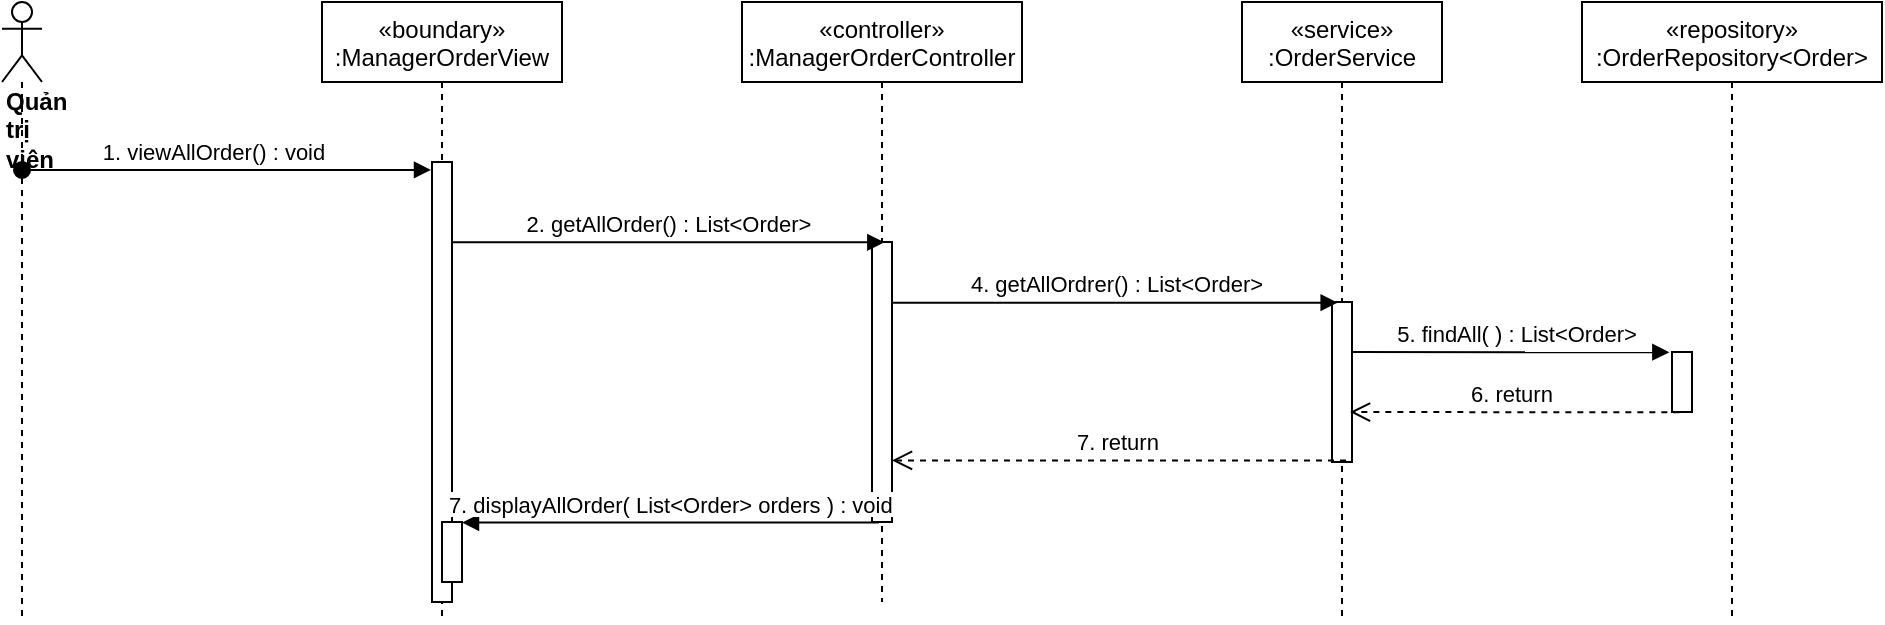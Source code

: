 <mxfile version="14.6.13" type="device"><diagram id="kgpKYQtTHZ0yAKxKKP6v" name="Page-1"><mxGraphModel dx="1108" dy="425" grid="1" gridSize="10" guides="1" tooltips="1" connect="1" arrows="1" fold="1" page="1" pageScale="1" pageWidth="850" pageHeight="1100" math="0" shadow="0"><root><mxCell id="0"/><mxCell id="1" parent="0"/><mxCell id="O-hqUbzQfyN6lvCl0_cx-1" value="«boundary»&#10;:ManagerOrderView" style="shape=umlLifeline;perimeter=lifelinePerimeter;container=1;collapsible=0;recursiveResize=0;rounded=0;shadow=0;strokeWidth=1;" parent="1" vertex="1"><mxGeometry x="260" y="80" width="120" height="310" as="geometry"/></mxCell><mxCell id="O-hqUbzQfyN6lvCl0_cx-2" value="" style="points=[];perimeter=orthogonalPerimeter;rounded=0;shadow=0;strokeWidth=1;" parent="O-hqUbzQfyN6lvCl0_cx-1" vertex="1"><mxGeometry x="55" y="80" width="10" height="220" as="geometry"/></mxCell><mxCell id="O-hqUbzQfyN6lvCl0_cx-3" value="" style="html=1;points=[];perimeter=orthogonalPerimeter;" parent="O-hqUbzQfyN6lvCl0_cx-1" vertex="1"><mxGeometry x="60" y="260" width="10" height="30" as="geometry"/></mxCell><mxCell id="O-hqUbzQfyN6lvCl0_cx-4" value="«controller»&#10;:ManagerOrderController" style="shape=umlLifeline;perimeter=lifelinePerimeter;container=1;collapsible=0;recursiveResize=0;rounded=0;shadow=0;strokeWidth=1;" parent="1" vertex="1"><mxGeometry x="470" y="80" width="140" height="300" as="geometry"/></mxCell><mxCell id="O-hqUbzQfyN6lvCl0_cx-5" value="" style="points=[];perimeter=orthogonalPerimeter;rounded=0;shadow=0;strokeWidth=1;" parent="O-hqUbzQfyN6lvCl0_cx-4" vertex="1"><mxGeometry x="65" y="120" width="10" height="140" as="geometry"/></mxCell><mxCell id="O-hqUbzQfyN6lvCl0_cx-6" value="&lt;div&gt;&lt;b&gt;Quản trị viên&lt;/b&gt;&lt;/div&gt;" style="shape=umlLifeline;participant=umlActor;perimeter=lifelinePerimeter;whiteSpace=wrap;html=1;container=1;collapsible=0;recursiveResize=0;verticalAlign=top;spacingTop=36;outlineConnect=0;align=left;" parent="1" vertex="1"><mxGeometry x="100" y="80" width="20" height="310" as="geometry"/></mxCell><mxCell id="O-hqUbzQfyN6lvCl0_cx-7" value="1. viewAllOrder() : void" style="verticalAlign=bottom;startArrow=oval;endArrow=block;startSize=8;shadow=0;strokeWidth=1;entryX=-0.05;entryY=0.018;entryDx=0;entryDy=0;entryPerimeter=0;" parent="1" source="O-hqUbzQfyN6lvCl0_cx-6" target="O-hqUbzQfyN6lvCl0_cx-2" edge="1"><mxGeometry x="-0.06" relative="1" as="geometry"><mxPoint x="100" y="170" as="sourcePoint"/><mxPoint as="offset"/></mxGeometry></mxCell><mxCell id="O-hqUbzQfyN6lvCl0_cx-8" value="«service»&#10;:OrderService" style="shape=umlLifeline;perimeter=lifelinePerimeter;container=1;collapsible=0;recursiveResize=0;rounded=0;shadow=0;strokeWidth=1;" parent="1" vertex="1"><mxGeometry x="720" y="80" width="100" height="310" as="geometry"/></mxCell><mxCell id="O-hqUbzQfyN6lvCl0_cx-9" value="" style="points=[];perimeter=orthogonalPerimeter;rounded=0;shadow=0;strokeWidth=1;" parent="O-hqUbzQfyN6lvCl0_cx-8" vertex="1"><mxGeometry x="45" y="150" width="10" height="80" as="geometry"/></mxCell><mxCell id="O-hqUbzQfyN6lvCl0_cx-10" value="2. getAllOrder() : List&amp;lt;Order&amp;gt;" style="html=1;verticalAlign=bottom;endArrow=block;entryX=0.617;entryY=0.001;entryDx=0;entryDy=0;entryPerimeter=0;" parent="1" source="O-hqUbzQfyN6lvCl0_cx-2" target="O-hqUbzQfyN6lvCl0_cx-5" edge="1"><mxGeometry width="80" relative="1" as="geometry"><mxPoint x="320" y="248" as="sourcePoint"/><mxPoint x="500" y="210" as="targetPoint"/></mxGeometry></mxCell><mxCell id="O-hqUbzQfyN6lvCl0_cx-11" value="4. getAllOrdrer() : List&amp;lt;Order&amp;gt;" style="html=1;verticalAlign=bottom;endArrow=block;entryX=0.283;entryY=0.004;entryDx=0;entryDy=0;entryPerimeter=0;" parent="1" source="O-hqUbzQfyN6lvCl0_cx-5" target="O-hqUbzQfyN6lvCl0_cx-9" edge="1"><mxGeometry width="80" relative="1" as="geometry"><mxPoint x="670" y="210" as="sourcePoint"/><mxPoint x="760" y="280" as="targetPoint"/></mxGeometry></mxCell><mxCell id="O-hqUbzQfyN6lvCl0_cx-12" value="«repository»&#10;:OrderRepository&lt;Order&gt;" style="shape=umlLifeline;perimeter=lifelinePerimeter;container=1;collapsible=0;recursiveResize=0;rounded=0;shadow=0;strokeWidth=1;" parent="1" vertex="1"><mxGeometry x="890" y="80" width="150" height="310" as="geometry"/></mxCell><mxCell id="O-hqUbzQfyN6lvCl0_cx-13" value="" style="points=[];perimeter=orthogonalPerimeter;rounded=0;shadow=0;strokeWidth=1;" parent="O-hqUbzQfyN6lvCl0_cx-12" vertex="1"><mxGeometry x="45" y="175" width="10" height="30" as="geometry"/></mxCell><mxCell id="O-hqUbzQfyN6lvCl0_cx-14" value="5. findAll( ) : List&amp;lt;Order&amp;gt;" style="html=1;verticalAlign=bottom;endArrow=block;entryX=-0.133;entryY=0.004;entryDx=0;entryDy=0;entryPerimeter=0;exitX=1;exitY=0.313;exitDx=0;exitDy=0;exitPerimeter=0;" parent="1" source="O-hqUbzQfyN6lvCl0_cx-9" target="O-hqUbzQfyN6lvCl0_cx-13" edge="1"><mxGeometry x="0.041" width="80" relative="1" as="geometry"><mxPoint x="780" y="255" as="sourcePoint"/><mxPoint x="1000" y="190" as="targetPoint"/><mxPoint as="offset"/></mxGeometry></mxCell><mxCell id="O-hqUbzQfyN6lvCl0_cx-15" value="6. return&amp;nbsp;" style="html=1;verticalAlign=bottom;endArrow=open;dashed=1;endSize=8;exitX=0.367;exitY=1.006;exitDx=0;exitDy=0;exitPerimeter=0;" parent="1" source="O-hqUbzQfyN6lvCl0_cx-13" edge="1"><mxGeometry relative="1" as="geometry"><mxPoint x="1000" y="360" as="sourcePoint"/><mxPoint x="774" y="285" as="targetPoint"/></mxGeometry></mxCell><mxCell id="O-hqUbzQfyN6lvCl0_cx-16" value="7. return&amp;nbsp;" style="html=1;verticalAlign=bottom;endArrow=open;dashed=1;endSize=8;exitX=0.7;exitY=0.99;exitDx=0;exitDy=0;exitPerimeter=0;" parent="1" source="O-hqUbzQfyN6lvCl0_cx-9" target="O-hqUbzQfyN6lvCl0_cx-5" edge="1"><mxGeometry relative="1" as="geometry"><mxPoint x="870" y="370" as="sourcePoint"/><mxPoint x="650" y="370" as="targetPoint"/></mxGeometry></mxCell><mxCell id="O-hqUbzQfyN6lvCl0_cx-17" value="7. displayAllOrder( List&lt;Order&gt; orders ) : void" style="verticalAlign=bottom;endArrow=block;shadow=0;strokeWidth=1;exitX=0.34;exitY=1.002;exitDx=0;exitDy=0;exitPerimeter=0;" parent="1" source="O-hqUbzQfyN6lvCl0_cx-5" target="O-hqUbzQfyN6lvCl0_cx-3" edge="1"><mxGeometry relative="1" as="geometry"><mxPoint x="565" y="370" as="sourcePoint"/><mxPoint x="350" y="401" as="targetPoint"/></mxGeometry></mxCell></root></mxGraphModel></diagram></mxfile>